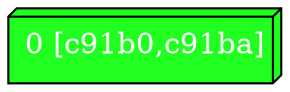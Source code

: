 diGraph libnss3{
	libnss3_0  [style=filled fillcolor="#20FF20" fontcolor="#ffffff" shape=box3d label="0 [c91b0,c91ba]"]


}